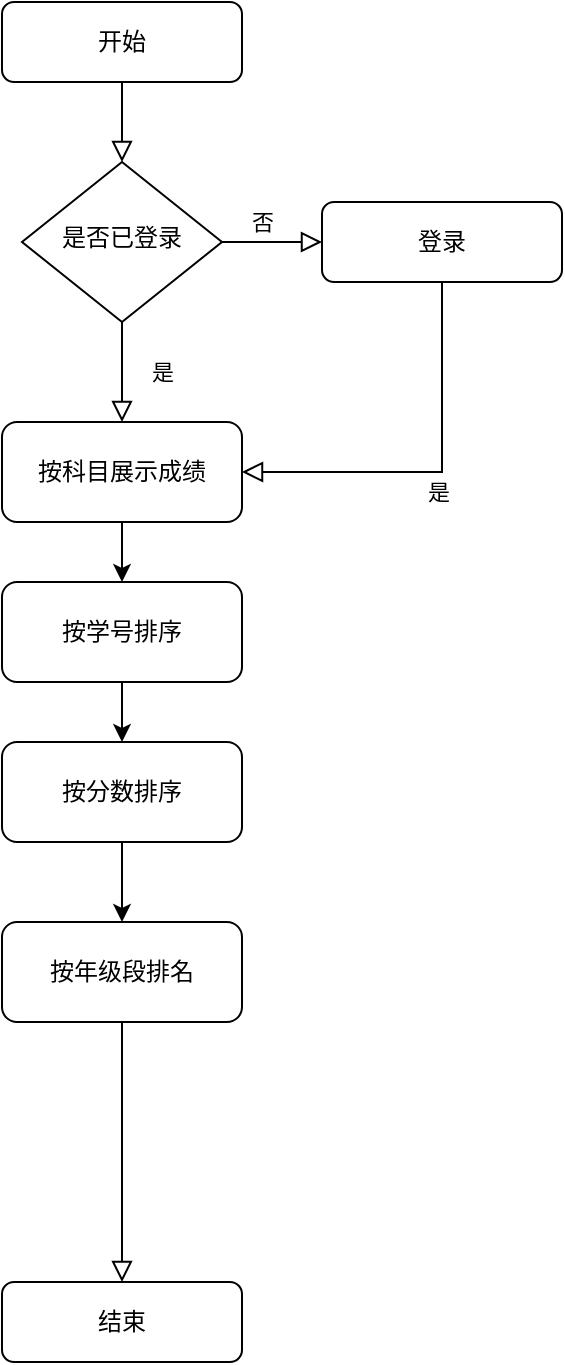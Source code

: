 <mxfile version="22.0.4" type="github">
  <diagram name="第 1 页" id="xIhPA9LXUs8dtcyA-DN-">
    <mxGraphModel dx="1562" dy="913" grid="1" gridSize="10" guides="1" tooltips="1" connect="1" arrows="1" fold="1" page="1" pageScale="1" pageWidth="827" pageHeight="1169" math="0" shadow="0">
      <root>
        <mxCell id="0" />
        <mxCell id="1" parent="0" />
        <mxCell id="8V-34B0vpaqVVvnAFRX6-1" value="" style="rounded=0;html=1;jettySize=auto;orthogonalLoop=1;fontSize=11;endArrow=block;endFill=0;endSize=8;strokeWidth=1;shadow=0;labelBackgroundColor=none;edgeStyle=orthogonalEdgeStyle;" parent="1" source="8V-34B0vpaqVVvnAFRX6-2" target="8V-34B0vpaqVVvnAFRX6-5" edge="1">
          <mxGeometry relative="1" as="geometry" />
        </mxCell>
        <mxCell id="8V-34B0vpaqVVvnAFRX6-2" value="开始" style="rounded=1;whiteSpace=wrap;html=1;fontSize=12;glass=0;strokeWidth=1;shadow=0;" parent="1" vertex="1">
          <mxGeometry x="230" y="80" width="120" height="40" as="geometry" />
        </mxCell>
        <mxCell id="8V-34B0vpaqVVvnAFRX6-3" value="是" style="rounded=0;html=1;jettySize=auto;orthogonalLoop=1;fontSize=11;endArrow=block;endFill=0;endSize=8;strokeWidth=1;shadow=0;labelBackgroundColor=none;edgeStyle=orthogonalEdgeStyle;" parent="1" source="8V-34B0vpaqVVvnAFRX6-5" edge="1">
          <mxGeometry y="20" relative="1" as="geometry">
            <mxPoint as="offset" />
            <mxPoint x="290" y="290" as="targetPoint" />
          </mxGeometry>
        </mxCell>
        <mxCell id="8V-34B0vpaqVVvnAFRX6-4" value="否" style="edgeStyle=orthogonalEdgeStyle;rounded=0;html=1;jettySize=auto;orthogonalLoop=1;fontSize=11;endArrow=block;endFill=0;endSize=8;strokeWidth=1;shadow=0;labelBackgroundColor=none;" parent="1" source="8V-34B0vpaqVVvnAFRX6-5" target="8V-34B0vpaqVVvnAFRX6-6" edge="1">
          <mxGeometry x="-0.2" y="10" relative="1" as="geometry">
            <mxPoint as="offset" />
          </mxGeometry>
        </mxCell>
        <mxCell id="8V-34B0vpaqVVvnAFRX6-5" value="是否已登录" style="rhombus;whiteSpace=wrap;html=1;shadow=0;fontFamily=Helvetica;fontSize=12;align=center;strokeWidth=1;spacing=6;spacingTop=-4;" parent="1" vertex="1">
          <mxGeometry x="240" y="160" width="100" height="80" as="geometry" />
        </mxCell>
        <mxCell id="8V-34B0vpaqVVvnAFRX6-6" value="登录" style="rounded=1;whiteSpace=wrap;html=1;fontSize=12;glass=0;strokeWidth=1;shadow=0;" parent="1" vertex="1">
          <mxGeometry x="390" y="180" width="120" height="40" as="geometry" />
        </mxCell>
        <mxCell id="8V-34B0vpaqVVvnAFRX6-7" value="" style="rounded=0;html=1;jettySize=auto;orthogonalLoop=1;fontSize=11;endArrow=block;endFill=0;endSize=8;strokeWidth=1;shadow=0;labelBackgroundColor=none;edgeStyle=orthogonalEdgeStyle;exitX=0.5;exitY=1;exitDx=0;exitDy=0;" parent="1" source="8V-34B0vpaqVVvnAFRX6-16" target="8V-34B0vpaqVVvnAFRX6-10" edge="1">
          <mxGeometry x="0.343" y="20" relative="1" as="geometry">
            <mxPoint as="offset" />
          </mxGeometry>
        </mxCell>
        <mxCell id="8V-34B0vpaqVVvnAFRX6-8" value="是" style="edgeStyle=orthogonalEdgeStyle;rounded=0;html=1;jettySize=auto;orthogonalLoop=1;fontSize=11;endArrow=block;endFill=0;endSize=8;strokeWidth=1;shadow=0;labelBackgroundColor=none;exitX=0.5;exitY=1;exitDx=0;exitDy=0;entryX=1;entryY=0.5;entryDx=0;entryDy=0;" parent="1" source="8V-34B0vpaqVVvnAFRX6-6" target="8V-34B0vpaqVVvnAFRX6-13" edge="1">
          <mxGeometry y="10" relative="1" as="geometry">
            <mxPoint as="offset" />
            <mxPoint x="340" y="330" as="targetPoint" />
          </mxGeometry>
        </mxCell>
        <mxCell id="8V-34B0vpaqVVvnAFRX6-10" value="结束" style="rounded=1;whiteSpace=wrap;html=1;fontSize=12;glass=0;strokeWidth=1;shadow=0;" parent="1" vertex="1">
          <mxGeometry x="230" y="720" width="120" height="40" as="geometry" />
        </mxCell>
        <mxCell id="NC400uvQ9Bz0_tpt2oAz-5" value="" style="edgeStyle=orthogonalEdgeStyle;rounded=0;orthogonalLoop=1;jettySize=auto;html=1;" edge="1" parent="1" source="8V-34B0vpaqVVvnAFRX6-11" target="8V-34B0vpaqVVvnAFRX6-14">
          <mxGeometry relative="1" as="geometry" />
        </mxCell>
        <mxCell id="8V-34B0vpaqVVvnAFRX6-11" value="按学号排序" style="rounded=1;whiteSpace=wrap;html=1;fontSize=12;glass=0;strokeWidth=1;shadow=0;" parent="1" vertex="1">
          <mxGeometry x="230" y="370" width="120" height="50" as="geometry" />
        </mxCell>
        <mxCell id="NC400uvQ9Bz0_tpt2oAz-1" value="" style="edgeStyle=orthogonalEdgeStyle;rounded=0;orthogonalLoop=1;jettySize=auto;html=1;" edge="1" parent="1" source="8V-34B0vpaqVVvnAFRX6-13">
          <mxGeometry relative="1" as="geometry">
            <mxPoint x="290" y="370" as="targetPoint" />
          </mxGeometry>
        </mxCell>
        <mxCell id="8V-34B0vpaqVVvnAFRX6-13" value="按科目展示成绩" style="rounded=1;whiteSpace=wrap;html=1;fontSize=12;glass=0;strokeWidth=1;shadow=0;" parent="1" vertex="1">
          <mxGeometry x="230" y="290" width="120" height="50" as="geometry" />
        </mxCell>
        <mxCell id="NC400uvQ9Bz0_tpt2oAz-6" value="" style="edgeStyle=orthogonalEdgeStyle;rounded=0;orthogonalLoop=1;jettySize=auto;html=1;" edge="1" parent="1" source="8V-34B0vpaqVVvnAFRX6-14" target="8V-34B0vpaqVVvnAFRX6-16">
          <mxGeometry relative="1" as="geometry" />
        </mxCell>
        <mxCell id="8V-34B0vpaqVVvnAFRX6-14" value="按分数排序" style="rounded=1;whiteSpace=wrap;html=1;fontSize=12;glass=0;strokeWidth=1;shadow=0;" parent="1" vertex="1">
          <mxGeometry x="230" y="450" width="120" height="50" as="geometry" />
        </mxCell>
        <mxCell id="8V-34B0vpaqVVvnAFRX6-16" value="按年级段排名" style="rounded=1;whiteSpace=wrap;html=1;fontSize=12;glass=0;strokeWidth=1;shadow=0;" parent="1" vertex="1">
          <mxGeometry x="230" y="540" width="120" height="50" as="geometry" />
        </mxCell>
      </root>
    </mxGraphModel>
  </diagram>
</mxfile>
